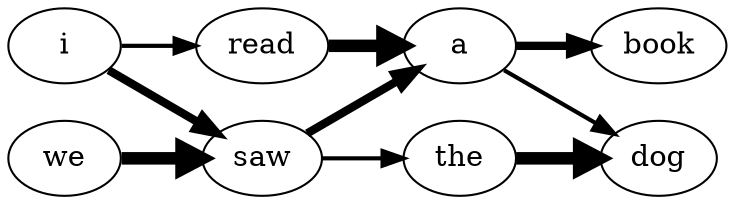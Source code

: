 digraph {
rankdir=LR;
	a -> book [penwidth=4];
	a -> dog [penwidth=2];
	i -> read [penwidth=2];
	i -> saw [penwidth=4];
	read -> a [penwidth=6];
	saw -> a [penwidth=4];
	saw -> the [penwidth=2];
	the -> dog [penwidth=6];
	we -> saw [penwidth=6];
}